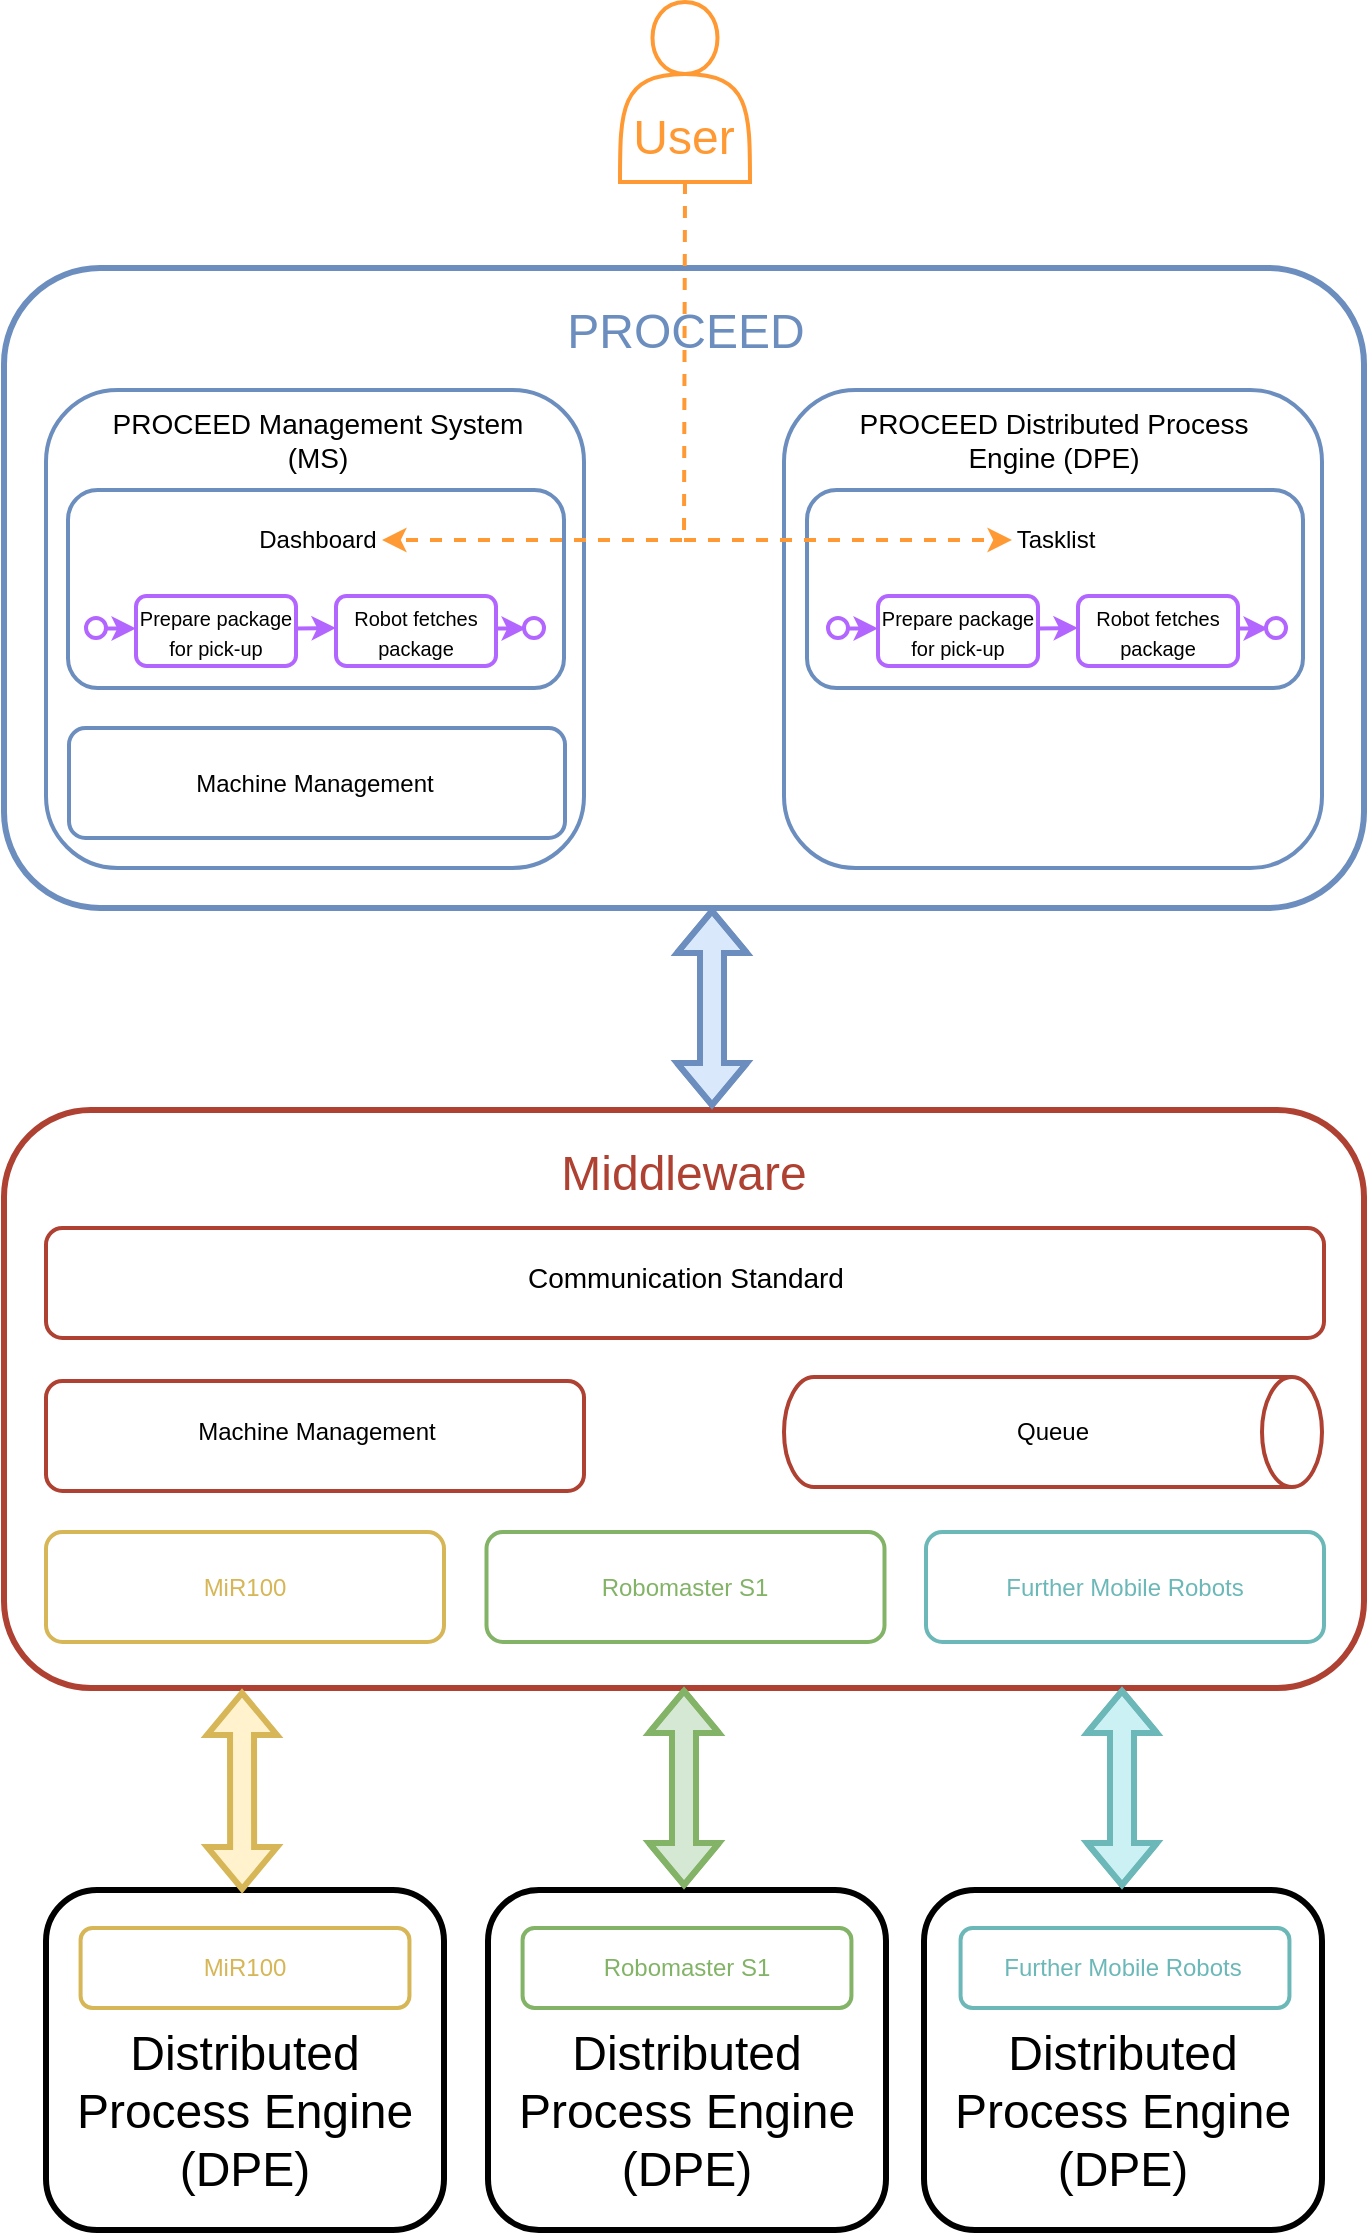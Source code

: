 <mxfile version="20.1.2" type="device"><diagram id="BsO-TRS21obazGu8S-vo" name="Page-1"><mxGraphModel dx="1422" dy="794" grid="1" gridSize="10" guides="1" tooltips="1" connect="1" arrows="1" fold="1" page="1" pageScale="1" pageWidth="827" pageHeight="1169" math="0" shadow="0"><root><mxCell id="0"/><mxCell id="1" parent="0"/><mxCell id="bfNEritecka-FCZCS4g1-41" value="" style="rounded=1;whiteSpace=wrap;html=1;fontSize=16;fontColor=#000000;strokeColor=#6C8EBF;strokeWidth=2;dashed=1;" vertex="1" parent="1"><mxGeometry x="92.5" y="370" width="248" height="50" as="geometry"/></mxCell><mxCell id="bfNEritecka-FCZCS4g1-23" value="" style="rounded=1;whiteSpace=wrap;html=1;fontSize=16;fontColor=#B266FF;strokeColor=#6C8EBF;strokeWidth=3;" vertex="1" parent="1"><mxGeometry x="60" y="140" width="680" height="320" as="geometry"/></mxCell><mxCell id="bfNEritecka-FCZCS4g1-25" value="" style="rounded=1;whiteSpace=wrap;html=1;fontSize=16;fontColor=#000000;strokeColor=#6C8EBF;strokeWidth=2;" vertex="1" parent="1"><mxGeometry x="81" y="201" width="269" height="239" as="geometry"/></mxCell><mxCell id="bfNEritecka-FCZCS4g1-29" value="" style="rounded=1;whiteSpace=wrap;html=1;fontSize=16;fontColor=#000000;strokeColor=#6C8EBF;strokeWidth=2;" vertex="1" parent="1"><mxGeometry x="92" y="251" width="248" height="99" as="geometry"/></mxCell><mxCell id="4nrWeO2IV3zx2KNBGLRl-1" value="" style="shape=actor;whiteSpace=wrap;html=1;strokeColor=#FF9933;strokeWidth=2;" parent="1" vertex="1"><mxGeometry x="368" y="7" width="65" height="90" as="geometry"/></mxCell><mxCell id="4nrWeO2IV3zx2KNBGLRl-20" value="" style="group;strokeWidth=2;" parent="1" vertex="1" connectable="0"><mxGeometry x="101" y="304" width="229" height="35" as="geometry"/></mxCell><mxCell id="4nrWeO2IV3zx2KNBGLRl-5" value="&lt;font style=&quot;line-height: 1; font-size: 10px;&quot;&gt;Prepare package for pick-up&lt;/font&gt;" style="rounded=1;whiteSpace=wrap;html=1;strokeColor=#B266FF;strokeWidth=2;" parent="4nrWeO2IV3zx2KNBGLRl-20" vertex="1"><mxGeometry x="25" width="80" height="35" as="geometry"/></mxCell><mxCell id="4nrWeO2IV3zx2KNBGLRl-6" value="&lt;font style=&quot;line-height: 1; font-size: 10px;&quot;&gt;Robot fetches package&lt;/font&gt;" style="rounded=1;whiteSpace=wrap;html=1;strokeColor=#B266FF;strokeWidth=2;" parent="4nrWeO2IV3zx2KNBGLRl-20" vertex="1"><mxGeometry x="125" width="80" height="35" as="geometry"/></mxCell><mxCell id="4nrWeO2IV3zx2KNBGLRl-7" value="" style="ellipse;whiteSpace=wrap;html=1;aspect=fixed;fontSize=8;strokeColor=#B266FF;strokeWidth=2;" parent="4nrWeO2IV3zx2KNBGLRl-20" vertex="1"><mxGeometry y="11" width="10" height="10" as="geometry"/></mxCell><mxCell id="4nrWeO2IV3zx2KNBGLRl-10" value="" style="ellipse;whiteSpace=wrap;html=1;aspect=fixed;fontSize=8;strokeColor=#B266FF;strokeWidth=2;" parent="4nrWeO2IV3zx2KNBGLRl-20" vertex="1"><mxGeometry x="219" y="11" width="10" height="10" as="geometry"/></mxCell><mxCell id="4nrWeO2IV3zx2KNBGLRl-14" value="" style="endArrow=classic;html=1;rounded=0;fontSize=8;strokeColor=#B266FF;strokeWidth=2;" parent="4nrWeO2IV3zx2KNBGLRl-20" edge="1"><mxGeometry width="50" height="50" relative="1" as="geometry"><mxPoint x="10" y="16.25" as="sourcePoint"/><mxPoint x="25" y="16.25" as="targetPoint"/></mxGeometry></mxCell><mxCell id="4nrWeO2IV3zx2KNBGLRl-15" value="" style="endArrow=classic;html=1;rounded=0;fontSize=8;strokeColor=#B266FF;strokeWidth=2;" parent="4nrWeO2IV3zx2KNBGLRl-20" edge="1"><mxGeometry width="50" height="50" relative="1" as="geometry"><mxPoint x="205" y="16.25" as="sourcePoint"/><mxPoint x="220" y="16.25" as="targetPoint"/></mxGeometry></mxCell><mxCell id="4nrWeO2IV3zx2KNBGLRl-16" value="" style="endArrow=classic;html=1;rounded=0;fontSize=8;strokeColor=#B266FF;strokeWidth=2;" parent="4nrWeO2IV3zx2KNBGLRl-20" edge="1"><mxGeometry width="50" height="50" relative="1" as="geometry"><mxPoint x="105" y="16.25" as="sourcePoint"/><mxPoint x="125" y="16" as="targetPoint"/></mxGeometry></mxCell><mxCell id="4nrWeO2IV3zx2KNBGLRl-21" value="&lt;font style=&quot;font-size: 12px;&quot;&gt;Dashboard&lt;/font&gt;" style="text;html=1;strokeColor=none;fillColor=none;align=center;verticalAlign=middle;whiteSpace=wrap;rounded=0;fontSize=10;" parent="1" vertex="1"><mxGeometry x="185" y="261" width="64" height="30" as="geometry"/></mxCell><mxCell id="4nrWeO2IV3zx2KNBGLRl-22" value="&lt;font style=&quot;font-size: 14px;&quot;&gt;PROCEED Management System (MS)&lt;/font&gt;" style="text;html=1;strokeColor=none;fillColor=none;align=center;verticalAlign=middle;whiteSpace=wrap;rounded=0;fontSize=12;" parent="1" vertex="1"><mxGeometry x="96.5" y="211" width="240" height="30" as="geometry"/></mxCell><mxCell id="bfNEritecka-FCZCS4g1-27" value="" style="rounded=1;whiteSpace=wrap;html=1;fontSize=16;fontColor=#000000;strokeColor=#6C8EBF;strokeWidth=2;" vertex="1" parent="1"><mxGeometry x="450" y="201" width="269" height="239" as="geometry"/></mxCell><mxCell id="4nrWeO2IV3zx2KNBGLRl-25" value="" style="endArrow=classic;html=1;rounded=0;fontSize=14;strokeColor=#FF9933;entryX=1;entryY=0.5;entryDx=0;entryDy=0;dashed=1;strokeWidth=2;exitX=0.5;exitY=1;exitDx=0;exitDy=0;" parent="1" target="4nrWeO2IV3zx2KNBGLRl-21" edge="1" source="4nrWeO2IV3zx2KNBGLRl-1"><mxGeometry width="50" height="50" relative="1" as="geometry"><mxPoint x="400" y="110" as="sourcePoint"/><mxPoint x="450" y="134" as="targetPoint"/><Array as="points"><mxPoint x="400" y="276"/></Array></mxGeometry></mxCell><mxCell id="4nrWeO2IV3zx2KNBGLRl-28" value="&lt;font color=&quot;#ff9933&quot; style=&quot;font-size: 24px;&quot;&gt;User&lt;/font&gt;" style="text;html=1;strokeColor=none;fillColor=none;align=center;verticalAlign=middle;whiteSpace=wrap;rounded=0;fontSize=14;" parent="1" vertex="1"><mxGeometry x="370" y="60" width="60" height="30" as="geometry"/></mxCell><mxCell id="bfNEritecka-FCZCS4g1-31" value="" style="rounded=1;whiteSpace=wrap;html=1;fontSize=16;fontColor=#000000;strokeColor=#6C8EBF;strokeWidth=2;" vertex="1" parent="1"><mxGeometry x="461.5" y="251" width="248" height="99" as="geometry"/></mxCell><mxCell id="bfNEritecka-FCZCS4g1-2" value="&lt;font style=&quot;font-size: 14px;&quot;&gt;PROCEED Distributed Process Engine (DPE)&lt;/font&gt;" style="text;html=1;strokeColor=none;fillColor=none;align=center;verticalAlign=middle;whiteSpace=wrap;rounded=0;fontSize=12;" vertex="1" parent="1"><mxGeometry x="464.5" y="211" width="240" height="30" as="geometry"/></mxCell><mxCell id="bfNEritecka-FCZCS4g1-12" value="&lt;font style=&quot;font-size: 12px;&quot;&gt;Tasklist&lt;/font&gt;" style="text;html=1;strokeColor=none;fillColor=none;align=center;verticalAlign=middle;whiteSpace=wrap;rounded=0;fontSize=10;" vertex="1" parent="1"><mxGeometry x="564" y="261" width="44" height="30" as="geometry"/></mxCell><mxCell id="bfNEritecka-FCZCS4g1-13" value="" style="endArrow=classic;html=1;rounded=0;strokeColor=#FF9933;dashed=1;strokeWidth=2;" edge="1" parent="1" target="bfNEritecka-FCZCS4g1-12"><mxGeometry width="50" height="50" relative="1" as="geometry"><mxPoint x="400" y="276" as="sourcePoint"/><mxPoint x="450" y="220" as="targetPoint"/></mxGeometry></mxCell><mxCell id="bfNEritecka-FCZCS4g1-15" value="&lt;font color=&quot;#6c8ebf&quot; style=&quot;font-size: 24px;&quot;&gt;PROCEED&lt;/font&gt;" style="text;html=1;strokeColor=none;fillColor=none;align=center;verticalAlign=middle;whiteSpace=wrap;rounded=0;fontSize=12;" vertex="1" parent="1"><mxGeometry x="281" y="157" width="240" height="30" as="geometry"/></mxCell><mxCell id="bfNEritecka-FCZCS4g1-32" value="" style="group;strokeWidth=2;" vertex="1" connectable="0" parent="1"><mxGeometry x="472" y="304" width="229" height="35" as="geometry"/></mxCell><mxCell id="bfNEritecka-FCZCS4g1-33" value="&lt;font style=&quot;line-height: 1; font-size: 10px;&quot;&gt;Prepare package for pick-up&lt;/font&gt;" style="rounded=1;whiteSpace=wrap;html=1;strokeColor=#B266FF;strokeWidth=2;" vertex="1" parent="bfNEritecka-FCZCS4g1-32"><mxGeometry x="25" width="80" height="35" as="geometry"/></mxCell><mxCell id="bfNEritecka-FCZCS4g1-34" value="&lt;font style=&quot;line-height: 1; font-size: 10px;&quot;&gt;Robot fetches package&lt;/font&gt;" style="rounded=1;whiteSpace=wrap;html=1;strokeColor=#B266FF;strokeWidth=2;" vertex="1" parent="bfNEritecka-FCZCS4g1-32"><mxGeometry x="125" width="80" height="35" as="geometry"/></mxCell><mxCell id="bfNEritecka-FCZCS4g1-35" value="" style="ellipse;whiteSpace=wrap;html=1;aspect=fixed;fontSize=8;strokeColor=#B266FF;strokeWidth=2;" vertex="1" parent="bfNEritecka-FCZCS4g1-32"><mxGeometry y="11" width="10" height="10" as="geometry"/></mxCell><mxCell id="bfNEritecka-FCZCS4g1-36" value="" style="ellipse;whiteSpace=wrap;html=1;aspect=fixed;fontSize=8;strokeColor=#B266FF;strokeWidth=2;" vertex="1" parent="bfNEritecka-FCZCS4g1-32"><mxGeometry x="219" y="11" width="10" height="10" as="geometry"/></mxCell><mxCell id="bfNEritecka-FCZCS4g1-37" value="" style="endArrow=classic;html=1;rounded=0;fontSize=8;strokeColor=#B266FF;strokeWidth=2;" edge="1" parent="bfNEritecka-FCZCS4g1-32"><mxGeometry width="50" height="50" relative="1" as="geometry"><mxPoint x="10" y="16.25" as="sourcePoint"/><mxPoint x="25" y="16.25" as="targetPoint"/></mxGeometry></mxCell><mxCell id="bfNEritecka-FCZCS4g1-38" value="" style="endArrow=classic;html=1;rounded=0;fontSize=8;strokeColor=#B266FF;strokeWidth=2;" edge="1" parent="bfNEritecka-FCZCS4g1-32"><mxGeometry width="50" height="50" relative="1" as="geometry"><mxPoint x="205" y="16.25" as="sourcePoint"/><mxPoint x="220" y="16.25" as="targetPoint"/></mxGeometry></mxCell><mxCell id="bfNEritecka-FCZCS4g1-39" value="" style="endArrow=classic;html=1;rounded=0;fontSize=8;strokeColor=#B266FF;strokeWidth=2;" edge="1" parent="bfNEritecka-FCZCS4g1-32"><mxGeometry width="50" height="50" relative="1" as="geometry"><mxPoint x="105" y="16.25" as="sourcePoint"/><mxPoint x="125" y="16" as="targetPoint"/></mxGeometry></mxCell><mxCell id="bfNEritecka-FCZCS4g1-42" value="" style="rounded=1;whiteSpace=wrap;html=1;fontSize=16;fontColor=#000000;strokeColor=#6C8EBF;strokeWidth=2;" vertex="1" parent="1"><mxGeometry x="92.5" y="370" width="248" height="55" as="geometry"/></mxCell><mxCell id="bfNEritecka-FCZCS4g1-43" value="&lt;font style=&quot;font-size: 12px;&quot;&gt;Machine Management&lt;/font&gt;" style="text;html=1;strokeColor=none;fillColor=none;align=center;verticalAlign=middle;whiteSpace=wrap;rounded=0;fontSize=10;" vertex="1" parent="1"><mxGeometry x="143.25" y="382.5" width="144.5" height="30" as="geometry"/></mxCell><mxCell id="bfNEritecka-FCZCS4g1-45" value="" style="rounded=1;whiteSpace=wrap;html=1;fontSize=16;fontColor=#B266FF;strokeColor=#AE4132;strokeWidth=3;" vertex="1" parent="1"><mxGeometry x="60" y="561" width="680" height="289" as="geometry"/></mxCell><mxCell id="bfNEritecka-FCZCS4g1-47" value="&lt;font color=&quot;#ae4132&quot; style=&quot;font-size: 24px;&quot;&gt;Middleware&lt;/font&gt;" style="text;html=1;strokeColor=none;fillColor=none;align=center;verticalAlign=middle;whiteSpace=wrap;rounded=0;fontSize=12;" vertex="1" parent="1"><mxGeometry x="280" y="578" width="240" height="30" as="geometry"/></mxCell><mxCell id="bfNEritecka-FCZCS4g1-48" value="" style="rounded=1;whiteSpace=wrap;html=1;fontSize=24;fontColor=#AE4132;strokeColor=#AE4132;strokeWidth=2;fillColor=none;" vertex="1" parent="1"><mxGeometry x="81" y="620" width="639" height="55" as="geometry"/></mxCell><mxCell id="bfNEritecka-FCZCS4g1-49" value="&lt;font style=&quot;font-size: 14px;&quot;&gt;Communication Standard&lt;/font&gt;" style="text;html=1;strokeColor=none;fillColor=none;align=center;verticalAlign=middle;whiteSpace=wrap;rounded=0;fontSize=12;" vertex="1" parent="1"><mxGeometry x="280.5" y="630" width="240" height="30" as="geometry"/></mxCell><mxCell id="bfNEritecka-FCZCS4g1-50" value="" style="rounded=1;whiteSpace=wrap;html=1;fontSize=16;fontColor=#000000;strokeColor=#AE4132;strokeWidth=2;" vertex="1" parent="1"><mxGeometry x="81" y="696.5" width="269" height="55" as="geometry"/></mxCell><mxCell id="bfNEritecka-FCZCS4g1-51" value="&lt;font style=&quot;font-size: 12px;&quot;&gt;Machine Management&lt;/font&gt;" style="text;html=1;strokeColor=none;fillColor=none;align=center;verticalAlign=middle;whiteSpace=wrap;rounded=0;fontSize=10;" vertex="1" parent="1"><mxGeometry x="143.75" y="707" width="144.5" height="30" as="geometry"/></mxCell><mxCell id="bfNEritecka-FCZCS4g1-52" value="" style="shape=cylinder3;whiteSpace=wrap;html=1;boundedLbl=1;backgroundOutline=1;size=15;fontSize=24;fontColor=#FF9933;strokeColor=#AE4132;strokeWidth=2;fillColor=none;direction=south;" vertex="1" parent="1"><mxGeometry x="450" y="694.5" width="269" height="55" as="geometry"/></mxCell><mxCell id="bfNEritecka-FCZCS4g1-53" value="&lt;font style=&quot;font-size: 12px;&quot;&gt;Queue&lt;/font&gt;" style="text;html=1;strokeColor=none;fillColor=none;align=center;verticalAlign=middle;whiteSpace=wrap;rounded=0;fontSize=10;" vertex="1" parent="1"><mxGeometry x="512.25" y="707" width="144.5" height="30" as="geometry"/></mxCell><mxCell id="bfNEritecka-FCZCS4g1-54" value="" style="rounded=1;whiteSpace=wrap;html=1;fontSize=16;fontColor=#000000;strokeColor=#D6B656;strokeWidth=2;" vertex="1" parent="1"><mxGeometry x="81" y="772" width="199" height="55" as="geometry"/></mxCell><mxCell id="bfNEritecka-FCZCS4g1-55" value="" style="rounded=1;whiteSpace=wrap;html=1;fontSize=16;fontColor=#000000;strokeColor=#82B366;strokeWidth=2;" vertex="1" parent="1"><mxGeometry x="301.25" y="772" width="199" height="55" as="geometry"/></mxCell><mxCell id="bfNEritecka-FCZCS4g1-56" value="" style="rounded=1;whiteSpace=wrap;html=1;fontSize=16;fontColor=#000000;strokeColor=#6CB8B8;strokeWidth=2;" vertex="1" parent="1"><mxGeometry x="521" y="772" width="199" height="55" as="geometry"/></mxCell><mxCell id="bfNEritecka-FCZCS4g1-57" value="&lt;span style=&quot;font-size: 12px;&quot;&gt;&lt;font color=&quot;#d6b656&quot;&gt;MiR100&lt;/font&gt;&lt;/span&gt;" style="text;html=1;strokeColor=none;fillColor=none;align=center;verticalAlign=middle;whiteSpace=wrap;rounded=0;fontSize=10;" vertex="1" parent="1"><mxGeometry x="108.25" y="784.5" width="144.5" height="30" as="geometry"/></mxCell><mxCell id="bfNEritecka-FCZCS4g1-58" value="&lt;span style=&quot;font-size: 12px;&quot;&gt;Robomaster S1&lt;/span&gt;" style="text;html=1;strokeColor=none;fillColor=none;align=center;verticalAlign=middle;whiteSpace=wrap;rounded=0;fontSize=10;fontColor=#82B366;" vertex="1" parent="1"><mxGeometry x="328" y="784.5" width="144.5" height="30" as="geometry"/></mxCell><mxCell id="bfNEritecka-FCZCS4g1-59" value="&lt;span style=&quot;font-size: 12px;&quot;&gt;&lt;font&gt;Further Mobile Robots&lt;/font&gt;&lt;/span&gt;" style="text;html=1;strokeColor=none;fillColor=none;align=center;verticalAlign=middle;whiteSpace=wrap;rounded=0;fontSize=10;fontColor=#6CB8B8;" vertex="1" parent="1"><mxGeometry x="548.25" y="784.5" width="144.5" height="30" as="geometry"/></mxCell><mxCell id="bfNEritecka-FCZCS4g1-62" value="" style="rounded=1;whiteSpace=wrap;html=1;fontSize=16;fontColor=#000000;strokeColor=#000000;strokeWidth=3;" vertex="1" parent="1"><mxGeometry x="81" y="951" width="199" height="170" as="geometry"/></mxCell><mxCell id="bfNEritecka-FCZCS4g1-66" value="&lt;font style=&quot;font-size: 24px;&quot;&gt;Distributed Process Engine (DPE)&lt;/font&gt;" style="text;html=1;strokeColor=none;fillColor=none;align=center;verticalAlign=middle;whiteSpace=wrap;rounded=0;fontSize=12;fontColor=#000000;" vertex="1" parent="1"><mxGeometry x="86" y="1047" width="189" height="30" as="geometry"/></mxCell><mxCell id="bfNEritecka-FCZCS4g1-67" value="" style="rounded=1;whiteSpace=wrap;html=1;fontSize=16;fontColor=#B266FF;strokeColor=#000000;strokeWidth=3;" vertex="1" parent="1"><mxGeometry x="302" y="951" width="199" height="170" as="geometry"/></mxCell><mxCell id="bfNEritecka-FCZCS4g1-68" value="&lt;font style=&quot;font-size: 24px;&quot;&gt;Distributed Process Engine (DPE)&lt;/font&gt;" style="text;html=1;strokeColor=none;fillColor=none;align=center;verticalAlign=middle;whiteSpace=wrap;rounded=0;fontSize=12;fontColor=#000000;" vertex="1" parent="1"><mxGeometry x="307" y="1047" width="189" height="30" as="geometry"/></mxCell><mxCell id="bfNEritecka-FCZCS4g1-69" value="" style="rounded=1;whiteSpace=wrap;html=1;fontSize=16;fontColor=#B266FF;strokeColor=#000000;strokeWidth=3;" vertex="1" parent="1"><mxGeometry x="520" y="951" width="199" height="170" as="geometry"/></mxCell><mxCell id="bfNEritecka-FCZCS4g1-70" value="&lt;font style=&quot;font-size: 24px;&quot;&gt;Distributed Process Engine (DPE)&lt;/font&gt;" style="text;html=1;strokeColor=none;fillColor=none;align=center;verticalAlign=middle;whiteSpace=wrap;rounded=0;fontSize=12;fontColor=#000000;" vertex="1" parent="1"><mxGeometry x="525" y="1047" width="189" height="30" as="geometry"/></mxCell><mxCell id="bfNEritecka-FCZCS4g1-71" value="" style="rounded=1;whiteSpace=wrap;html=1;fontSize=16;fontColor=#D6B656;strokeColor=#D6B656;strokeWidth=2;" vertex="1" parent="1"><mxGeometry x="98.29" y="970" width="164.43" height="40" as="geometry"/></mxCell><mxCell id="bfNEritecka-FCZCS4g1-72" value="" style="rounded=1;whiteSpace=wrap;html=1;fontSize=16;fontColor=#000000;strokeColor=#82B366;strokeWidth=2;" vertex="1" parent="1"><mxGeometry x="319.29" y="970" width="164.43" height="40" as="geometry"/></mxCell><mxCell id="bfNEritecka-FCZCS4g1-73" value="" style="rounded=1;whiteSpace=wrap;html=1;fontSize=16;fontColor=#000000;strokeColor=#6CB8B8;strokeWidth=2;" vertex="1" parent="1"><mxGeometry x="538.29" y="970" width="164.43" height="40" as="geometry"/></mxCell><mxCell id="bfNEritecka-FCZCS4g1-74" value="&lt;span style=&quot;font-size: 12px;&quot;&gt;&lt;font color=&quot;#d6b656&quot;&gt;MiR100&lt;/font&gt;&lt;/span&gt;" style="text;html=1;strokeColor=none;fillColor=none;align=center;verticalAlign=middle;whiteSpace=wrap;rounded=0;fontSize=10;" vertex="1" parent="1"><mxGeometry x="108.25" y="975" width="144.5" height="30" as="geometry"/></mxCell><mxCell id="bfNEritecka-FCZCS4g1-75" value="&lt;span style=&quot;font-size: 12px;&quot;&gt;Robomaster S1&lt;/span&gt;" style="text;html=1;strokeColor=none;fillColor=none;align=center;verticalAlign=middle;whiteSpace=wrap;rounded=0;fontSize=10;fontColor=#82B366;" vertex="1" parent="1"><mxGeometry x="328.75" y="975" width="144.5" height="30" as="geometry"/></mxCell><mxCell id="bfNEritecka-FCZCS4g1-76" value="&lt;span style=&quot;font-size: 12px;&quot;&gt;&lt;font&gt;Further Mobile Robots&lt;/font&gt;&lt;/span&gt;" style="text;html=1;strokeColor=none;fillColor=none;align=center;verticalAlign=middle;whiteSpace=wrap;rounded=0;fontSize=10;fontColor=#6CB8B8;" vertex="1" parent="1"><mxGeometry x="547.25" y="975" width="144.5" height="30" as="geometry"/></mxCell><mxCell id="bfNEritecka-FCZCS4g1-78" value="" style="shape=flexArrow;endArrow=classic;startArrow=classic;html=1;rounded=0;fontSize=48;strokeWidth=3;fillColor=#dae8fc;strokeColor=#6c8ebf;entryX=0.5;entryY=1;entryDx=0;entryDy=0;" edge="1" parent="1"><mxGeometry width="100" height="100" relative="1" as="geometry"><mxPoint x="414" y="560" as="sourcePoint"/><mxPoint x="414" y="460" as="targetPoint"/><Array as="points"><mxPoint x="414" y="489"/></Array></mxGeometry></mxCell><mxCell id="bfNEritecka-FCZCS4g1-81" value="" style="shape=flexArrow;endArrow=classic;startArrow=classic;html=1;rounded=0;fontSize=48;strokeWidth=3;fillColor=#fff2cc;strokeColor=#d6b656;" edge="1" parent="1"><mxGeometry width="100" height="100" relative="1" as="geometry"><mxPoint x="179.07" y="952" as="sourcePoint"/><mxPoint x="179" y="851" as="targetPoint"/></mxGeometry></mxCell><mxCell id="bfNEritecka-FCZCS4g1-82" value="" style="shape=flexArrow;endArrow=classic;startArrow=classic;html=1;rounded=0;fontSize=48;strokeWidth=3;fillColor=#d5e8d4;strokeColor=#82b366;entryX=0.767;entryY=1.006;entryDx=0;entryDy=0;entryPerimeter=0;" edge="1" parent="1"><mxGeometry width="100" height="100" relative="1" as="geometry"><mxPoint x="400" y="950" as="sourcePoint"/><mxPoint x="399.996" y="850" as="targetPoint"/><Array as="points"><mxPoint x="400" y="910"/></Array></mxGeometry></mxCell><mxCell id="bfNEritecka-FCZCS4g1-83" value="" style="shape=flexArrow;endArrow=classic;startArrow=classic;html=1;rounded=0;fontSize=48;strokeWidth=3;fillColor=#CBF1F5;strokeColor=#6CB8B8;entryX=0.767;entryY=1.006;entryDx=0;entryDy=0;entryPerimeter=0;" edge="1" parent="1"><mxGeometry width="100" height="100" relative="1" as="geometry"><mxPoint x="619" y="950" as="sourcePoint"/><mxPoint x="618.996" y="850" as="targetPoint"/><Array as="points"><mxPoint x="619" y="910"/></Array></mxGeometry></mxCell></root></mxGraphModel></diagram></mxfile>